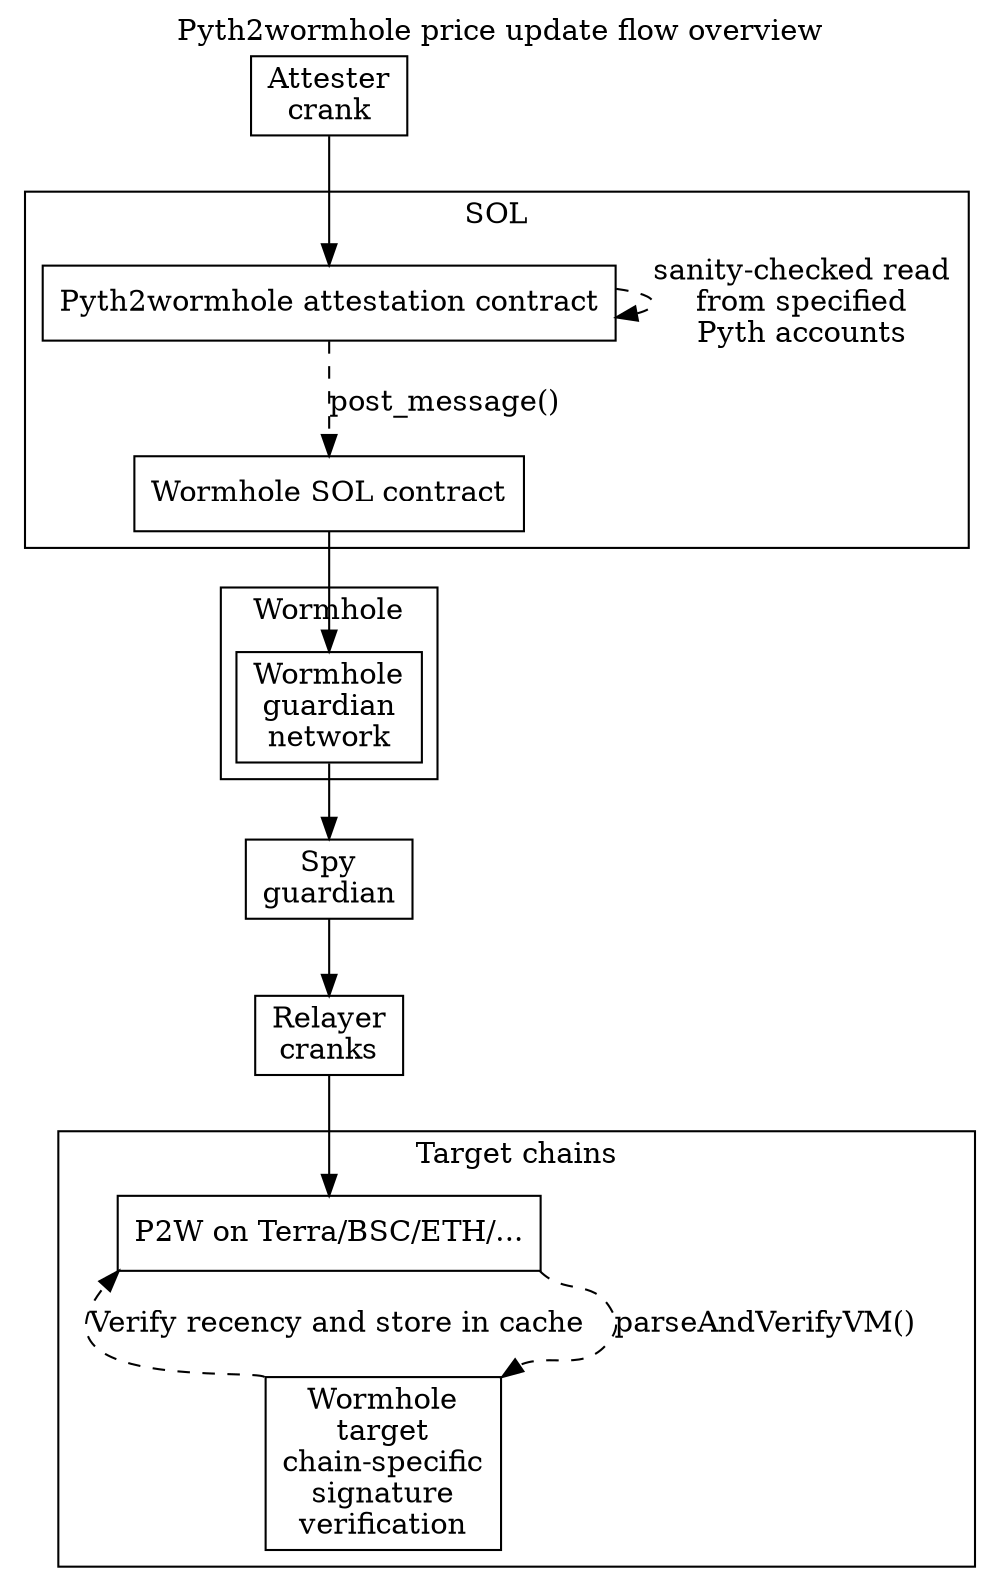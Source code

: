 digraph {
    labelloc="t";
    label = "Pyth2wormhole price update flow overview";
    node [shape="box"];
    subgraph cluster_sol {
	edge [style="dashed" ];
	label = "SOL";
	wh_sol [label="Wormhole SOL contract"];
	p2wa [label="Pyth2wormhole attestation contract"];
	p2wa -> p2wa [label="sanity-checked read\nfrom specified\nPyth accounts"];
	p2wa -> wh_sol [label="post_message()"];
    }

    subgraph cluster_wh {
	label = "Wormhole";
	guardians [label="Wormhole\nguardian\nnetwork"];
    }

    subgraph cluster_tc {
	edge [style="dashed" ];
	label = "Target chains";
	p2w_tc [label="P2W on Terra/BSC/ETH/..."];
	wh_tc [label="Wormhole\ntarget\nchain-specific\nsignature\nverification"];

	p2w_tc:se -> wh_tc:ne [label="parseAndVerifyVM()", labelloc="b"];
	wh_tc:nw -> p2w_tc:sw [label="Verify recency and store in cache"];
    }

    attester [label="Attester\ncrank"];
    relay [label="Relayer\ncranks"];
    spy [label="Spy\nguardian"];

    attester -> p2wa;
    wh_sol -> guardians;
    guardians -> spy -> relay -> p2w_tc;
}
